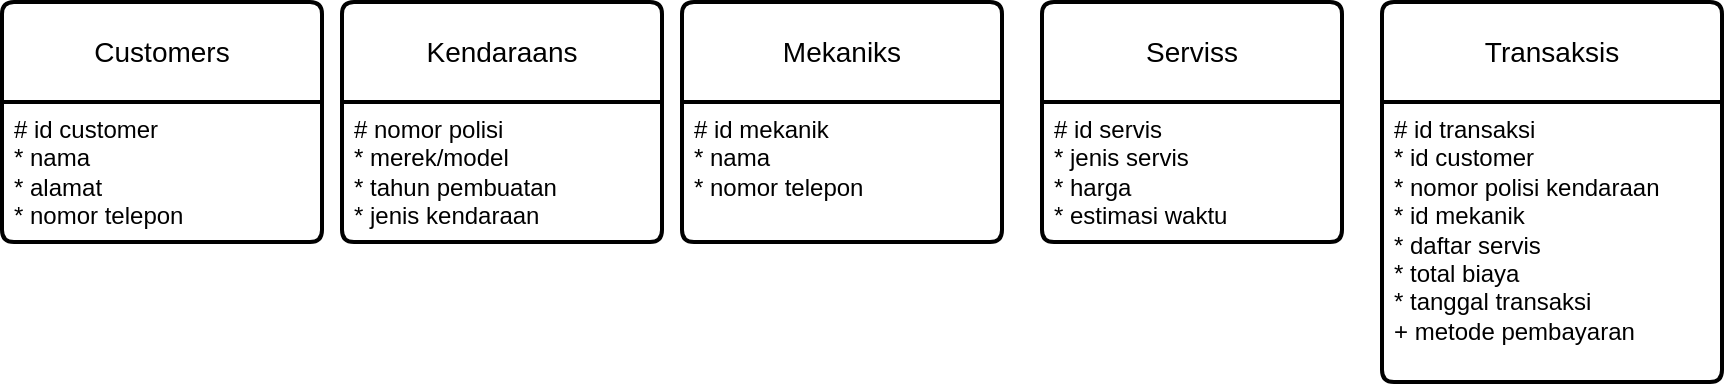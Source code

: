 <mxfile version="26.1.0">
  <diagram name="Page-1" id="2glrnaEZWtzoVYgZgW3D">
    <mxGraphModel dx="1000" dy="497" grid="1" gridSize="10" guides="1" tooltips="1" connect="1" arrows="1" fold="1" page="1" pageScale="1" pageWidth="850" pageHeight="1100" math="0" shadow="0">
      <root>
        <mxCell id="0" />
        <mxCell id="1" parent="0" />
        <mxCell id="Tl7vBJkCg9ivMlw3wstG-1" value="Customers" style="swimlane;childLayout=stackLayout;horizontal=1;startSize=50;horizontalStack=0;rounded=1;fontSize=14;fontStyle=0;strokeWidth=2;resizeParent=0;resizeLast=1;shadow=0;dashed=0;align=center;arcSize=4;whiteSpace=wrap;html=1;" parent="1" vertex="1">
          <mxGeometry x="360" y="200" width="160" height="120" as="geometry" />
        </mxCell>
        <mxCell id="Tl7vBJkCg9ivMlw3wstG-2" value="# id customer&lt;div&gt;* nama&lt;/div&gt;&lt;div&gt;* alamat&lt;/div&gt;&lt;div&gt;* nomor telepon&lt;/div&gt;" style="align=left;strokeColor=none;fillColor=none;spacingLeft=4;spacingRight=4;fontSize=12;verticalAlign=top;resizable=0;rotatable=0;part=1;html=1;whiteSpace=wrap;" parent="Tl7vBJkCg9ivMlw3wstG-1" vertex="1">
          <mxGeometry y="50" width="160" height="70" as="geometry" />
        </mxCell>
        <mxCell id="Tl7vBJkCg9ivMlw3wstG-4" value="Kendaraans" style="swimlane;childLayout=stackLayout;horizontal=1;startSize=50;horizontalStack=0;rounded=1;fontSize=14;fontStyle=0;strokeWidth=2;resizeParent=0;resizeLast=1;shadow=0;dashed=0;align=center;arcSize=4;whiteSpace=wrap;html=1;" parent="1" vertex="1">
          <mxGeometry x="530" y="200" width="160" height="120" as="geometry" />
        </mxCell>
        <mxCell id="Tl7vBJkCg9ivMlw3wstG-5" value="# nomor polisi&lt;div&gt;* merek/model&lt;/div&gt;&lt;div&gt;* tahun pembuatan&lt;/div&gt;&lt;div&gt;* jenis kendaraan&lt;/div&gt;" style="align=left;strokeColor=none;fillColor=none;spacingLeft=4;spacingRight=4;fontSize=12;verticalAlign=top;resizable=0;rotatable=0;part=1;html=1;whiteSpace=wrap;" parent="Tl7vBJkCg9ivMlw3wstG-4" vertex="1">
          <mxGeometry y="50" width="160" height="70" as="geometry" />
        </mxCell>
        <mxCell id="Tl7vBJkCg9ivMlw3wstG-6" value="Mekaniks" style="swimlane;childLayout=stackLayout;horizontal=1;startSize=50;horizontalStack=0;rounded=1;fontSize=14;fontStyle=0;strokeWidth=2;resizeParent=0;resizeLast=1;shadow=0;dashed=0;align=center;arcSize=4;whiteSpace=wrap;html=1;" parent="1" vertex="1">
          <mxGeometry x="700" y="200" width="160" height="120" as="geometry" />
        </mxCell>
        <mxCell id="Tl7vBJkCg9ivMlw3wstG-7" value="# id mekanik&lt;div&gt;* nama&lt;/div&gt;&lt;div&gt;* nomor telepon&lt;/div&gt;" style="align=left;strokeColor=none;fillColor=none;spacingLeft=4;spacingRight=4;fontSize=12;verticalAlign=top;resizable=0;rotatable=0;part=1;html=1;whiteSpace=wrap;" parent="Tl7vBJkCg9ivMlw3wstG-6" vertex="1">
          <mxGeometry y="50" width="160" height="70" as="geometry" />
        </mxCell>
        <mxCell id="S6B5SD5y32HwiH42Qb6R-1" value="Serviss" style="swimlane;childLayout=stackLayout;horizontal=1;startSize=50;horizontalStack=0;rounded=1;fontSize=14;fontStyle=0;strokeWidth=2;resizeParent=0;resizeLast=1;shadow=0;dashed=0;align=center;arcSize=4;whiteSpace=wrap;html=1;" parent="1" vertex="1">
          <mxGeometry x="880" y="200" width="150" height="120" as="geometry" />
        </mxCell>
        <mxCell id="S6B5SD5y32HwiH42Qb6R-2" value="# id servis&lt;div&gt;* jenis servis&lt;/div&gt;&lt;div&gt;* harga&lt;/div&gt;&lt;div&gt;* estimasi waktu&lt;/div&gt;" style="align=left;strokeColor=none;fillColor=none;spacingLeft=4;spacingRight=4;fontSize=12;verticalAlign=top;resizable=0;rotatable=0;part=1;html=1;whiteSpace=wrap;" parent="S6B5SD5y32HwiH42Qb6R-1" vertex="1">
          <mxGeometry y="50" width="150" height="70" as="geometry" />
        </mxCell>
        <mxCell id="BMCcpens95uayC0Mo-6T-1" value="Transaksis" style="swimlane;childLayout=stackLayout;horizontal=1;startSize=50;horizontalStack=0;rounded=1;fontSize=14;fontStyle=0;strokeWidth=2;resizeParent=0;resizeLast=1;shadow=0;dashed=0;align=center;arcSize=4;whiteSpace=wrap;html=1;" vertex="1" parent="1">
          <mxGeometry x="1050" y="200" width="170" height="190" as="geometry" />
        </mxCell>
        <mxCell id="BMCcpens95uayC0Mo-6T-2" value="# id transaksi&lt;div&gt;* id customer&lt;/div&gt;&lt;div&gt;* nomor polisi kendaraan&lt;/div&gt;&lt;div&gt;* id mekanik&lt;/div&gt;&lt;div&gt;* daftar servis&lt;/div&gt;&lt;div&gt;* total biaya&lt;/div&gt;&lt;div&gt;* tanggal transaksi&lt;/div&gt;&lt;div&gt;+ metode pembayaran&lt;/div&gt;" style="align=left;strokeColor=none;fillColor=none;spacingLeft=4;spacingRight=4;fontSize=12;verticalAlign=top;resizable=0;rotatable=0;part=1;html=1;whiteSpace=wrap;" vertex="1" parent="BMCcpens95uayC0Mo-6T-1">
          <mxGeometry y="50" width="170" height="140" as="geometry" />
        </mxCell>
      </root>
    </mxGraphModel>
  </diagram>
</mxfile>
